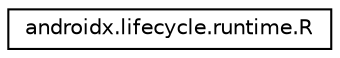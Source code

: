 digraph "Graphical Class Hierarchy"
{
 // LATEX_PDF_SIZE
  edge [fontname="Helvetica",fontsize="10",labelfontname="Helvetica",labelfontsize="10"];
  node [fontname="Helvetica",fontsize="10",shape=record];
  rankdir="LR";
  Node0 [label="androidx.lifecycle.runtime.R",height=0.2,width=0.4,color="black", fillcolor="white", style="filled",URL="$classandroidx_1_1lifecycle_1_1runtime_1_1_r.html",tooltip=" "];
}
